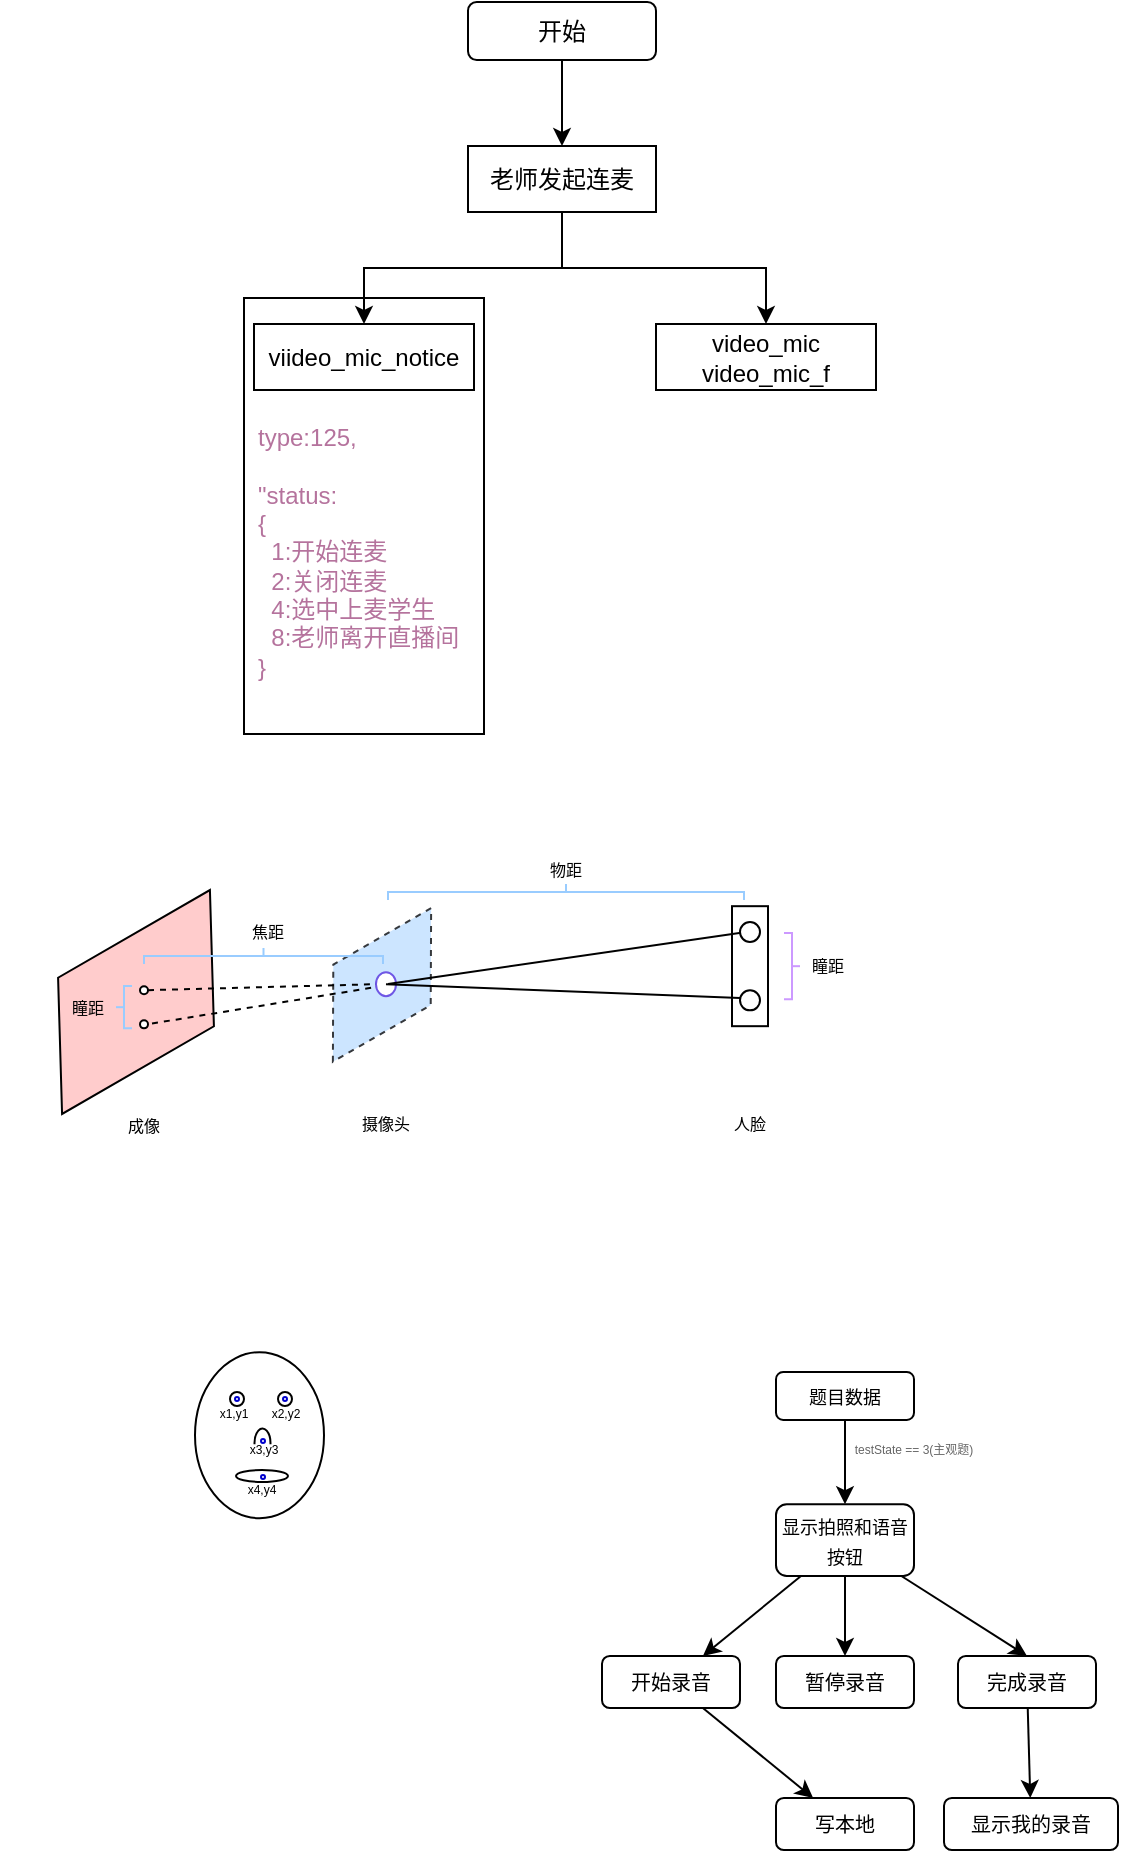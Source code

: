 <mxfile version="22.1.5" type="github">
  <diagram id="rG2bPAzRM2uypR8tDuPK" name="第 1 页">
    <mxGraphModel dx="746" dy="460" grid="0" gridSize="10" guides="1" tooltips="1" connect="1" arrows="1" fold="1" page="1" pageScale="1" pageWidth="827" pageHeight="1169" math="0" shadow="0">
      <root>
        <mxCell id="0" />
        <mxCell id="1" parent="0" />
        <mxCell id="AOaNKjkjyzzFQx9d7E9n-30" value="" style="rounded=0;whiteSpace=wrap;html=1;" parent="1" vertex="1">
          <mxGeometry x="464" y="511.09" width="18" height="60" as="geometry" />
        </mxCell>
        <mxCell id="QwRjlPLp69RYTndlWx4V-12" value="" style="rounded=0;whiteSpace=wrap;html=1;labelBackgroundColor=#FFFFFF;" parent="1" vertex="1">
          <mxGeometry x="220" y="207" width="120" height="218" as="geometry" />
        </mxCell>
        <mxCell id="QwRjlPLp69RYTndlWx4V-9" value="" style="edgeStyle=orthogonalEdgeStyle;rounded=0;orthogonalLoop=1;jettySize=auto;html=1;" parent="1" source="QwRjlPLp69RYTndlWx4V-2" target="QwRjlPLp69RYTndlWx4V-3" edge="1">
          <mxGeometry relative="1" as="geometry" />
        </mxCell>
        <mxCell id="QwRjlPLp69RYTndlWx4V-2" value="开始" style="rounded=1;whiteSpace=wrap;html=1;" parent="1" vertex="1">
          <mxGeometry x="332" y="59" width="94" height="29" as="geometry" />
        </mxCell>
        <mxCell id="QwRjlPLp69RYTndlWx4V-10" style="edgeStyle=orthogonalEdgeStyle;rounded=0;orthogonalLoop=1;jettySize=auto;html=1;" parent="1" source="QwRjlPLp69RYTndlWx4V-3" target="QwRjlPLp69RYTndlWx4V-7" edge="1">
          <mxGeometry relative="1" as="geometry" />
        </mxCell>
        <mxCell id="QwRjlPLp69RYTndlWx4V-11" style="edgeStyle=orthogonalEdgeStyle;rounded=0;orthogonalLoop=1;jettySize=auto;html=1;" parent="1" source="QwRjlPLp69RYTndlWx4V-3" target="QwRjlPLp69RYTndlWx4V-8" edge="1">
          <mxGeometry relative="1" as="geometry" />
        </mxCell>
        <mxCell id="QwRjlPLp69RYTndlWx4V-3" value="老师发起连麦" style="rounded=0;whiteSpace=wrap;html=1;" parent="1" vertex="1">
          <mxGeometry x="332" y="131" width="94" height="33" as="geometry" />
        </mxCell>
        <mxCell id="QwRjlPLp69RYTndlWx4V-7" value="viideo_mic_notice" style="rounded=0;whiteSpace=wrap;html=1;" parent="1" vertex="1">
          <mxGeometry x="225" y="220" width="110" height="33" as="geometry" />
        </mxCell>
        <mxCell id="QwRjlPLp69RYTndlWx4V-8" value="video_mic&lt;br&gt;video_mic_f" style="rounded=0;whiteSpace=wrap;html=1;" parent="1" vertex="1">
          <mxGeometry x="426" y="220" width="110" height="33" as="geometry" />
        </mxCell>
        <mxCell id="QwRjlPLp69RYTndlWx4V-14" value="&lt;div&gt;&lt;font color=&quot;#b5739d&quot;&gt;type:125,&amp;nbsp;&lt;/font&gt;&lt;/div&gt;&lt;div&gt;&lt;font color=&quot;#b5739d&quot;&gt;&amp;nbsp;&lt;/font&gt;&lt;/div&gt;&lt;div&gt;&lt;font color=&quot;#b5739d&quot;&gt;&quot;status:&lt;/font&gt;&lt;/div&gt;&lt;div&gt;&lt;font color=&quot;#b5739d&quot;&gt;{&lt;/font&gt;&lt;/div&gt;&lt;div&gt;&lt;font color=&quot;#b5739d&quot;&gt;&amp;nbsp; 1:开始连麦&lt;/font&gt;&lt;/div&gt;&lt;div&gt;&lt;font color=&quot;#b5739d&quot;&gt;&amp;nbsp; 2:关闭连麦&lt;/font&gt;&lt;/div&gt;&lt;div&gt;&lt;font color=&quot;#b5739d&quot;&gt;&amp;nbsp; 4:选中上麦学生&lt;/font&gt;&lt;/div&gt;&lt;div&gt;&lt;font color=&quot;#b5739d&quot;&gt;&amp;nbsp; 8:老师离开直播间&lt;/font&gt;&lt;/div&gt;&lt;div&gt;&lt;font color=&quot;#b5739d&quot;&gt;}&lt;/font&gt;&lt;/div&gt;" style="text;html=1;strokeColor=none;fillColor=none;align=left;verticalAlign=middle;whiteSpace=wrap;rounded=0;labelBackgroundColor=#FFFFFF;" parent="1" vertex="1">
          <mxGeometry x="225" y="257" width="107" height="154" as="geometry" />
        </mxCell>
        <mxCell id="AOaNKjkjyzzFQx9d7E9n-1" value="" style="shape=parallelogram;perimeter=parallelogramPerimeter;whiteSpace=wrap;html=1;fixedSize=1;rotation=-30;size=32.333;fillColor=#ffcccc;strokeColor=default;" parent="1" vertex="1">
          <mxGeometry x="106" y="529" width="120" height="60" as="geometry" />
        </mxCell>
        <mxCell id="AOaNKjkjyzzFQx9d7E9n-2" value="" style="shape=parallelogram;perimeter=parallelogramPerimeter;whiteSpace=wrap;html=1;fixedSize=1;rotation=-30;size=24.45;fillColor=#cce5ff;strokeColor=#36393d;dashed=1;" parent="1" vertex="1">
          <mxGeometry x="248.54" y="529.48" width="80.93" height="41.93" as="geometry" />
        </mxCell>
        <mxCell id="AOaNKjkjyzzFQx9d7E9n-11" value="" style="endArrow=none;dashed=1;html=1;rounded=0;endFill=0;startArrow=none;startFill=0;exitX=1;exitY=0;exitDx=0;exitDy=0;entryX=0;entryY=0.5;entryDx=0;entryDy=0;" parent="1" edge="1">
          <mxGeometry width="50" height="50" relative="1" as="geometry">
            <mxPoint x="174.004" y="569.766" as="sourcePoint" />
            <mxPoint x="288.59" y="551.09" as="targetPoint" />
          </mxGeometry>
        </mxCell>
        <mxCell id="AOaNKjkjyzzFQx9d7E9n-14" value="" style="ellipse;whiteSpace=wrap;html=1;strokeColor=#6f57e5;" parent="1" vertex="1">
          <mxGeometry x="286" y="544.09" width="10" height="12" as="geometry" />
        </mxCell>
        <mxCell id="AOaNKjkjyzzFQx9d7E9n-15" value="" style="rounded=0;orthogonalLoop=1;jettySize=auto;html=1;endArrow=none;endFill=0;exitX=1;exitY=0.5;exitDx=0;exitDy=0;" parent="1" edge="1">
          <mxGeometry relative="1" as="geometry">
            <mxPoint x="478" y="523" as="sourcePoint" />
            <mxPoint x="292" y="550" as="targetPoint" />
            <Array as="points" />
          </mxGeometry>
        </mxCell>
        <mxCell id="AOaNKjkjyzzFQx9d7E9n-21" value="摄像头" style="text;html=1;strokeColor=none;fillColor=none;align=center;verticalAlign=middle;whiteSpace=wrap;rounded=0;fontSize=8;" parent="1" vertex="1">
          <mxGeometry x="261" y="605" width="60" height="30" as="geometry" />
        </mxCell>
        <mxCell id="AOaNKjkjyzzFQx9d7E9n-22" value="&lt;font style=&quot;font-size: 8px;&quot;&gt;成像&lt;/font&gt;" style="text;html=1;strokeColor=none;fillColor=none;align=center;verticalAlign=middle;whiteSpace=wrap;rounded=0;" parent="1" vertex="1">
          <mxGeometry x="140" y="605" width="60" height="30" as="geometry" />
        </mxCell>
        <mxCell id="AOaNKjkjyzzFQx9d7E9n-24" value="" style="ellipse;whiteSpace=wrap;html=1;aspect=fixed;" parent="1" vertex="1">
          <mxGeometry x="468" y="519" width="10" height="10" as="geometry" />
        </mxCell>
        <mxCell id="AOaNKjkjyzzFQx9d7E9n-25" value="" style="ellipse;whiteSpace=wrap;html=1;aspect=fixed;" parent="1" vertex="1">
          <mxGeometry x="468" y="553.18" width="10" height="10" as="geometry" />
        </mxCell>
        <mxCell id="AOaNKjkjyzzFQx9d7E9n-31" value="" style="ellipse;whiteSpace=wrap;html=1;aspect=fixed;" parent="1" vertex="1">
          <mxGeometry x="168" y="568.18" width="4" height="4" as="geometry" />
        </mxCell>
        <mxCell id="AOaNKjkjyzzFQx9d7E9n-36" value="" style="endArrow=none;dashed=1;html=1;rounded=0;endFill=0;startArrow=none;startFill=0;exitX=1;exitY=0.5;exitDx=0;exitDy=0;entryX=0;entryY=0.5;entryDx=0;entryDy=0;" parent="1" source="AOaNKjkjyzzFQx9d7E9n-33" target="AOaNKjkjyzzFQx9d7E9n-14" edge="1">
          <mxGeometry width="50" height="50" relative="1" as="geometry">
            <mxPoint x="184.004" y="579.766" as="sourcePoint" />
            <mxPoint x="298.59" y="561.09" as="targetPoint" />
          </mxGeometry>
        </mxCell>
        <mxCell id="AOaNKjkjyzzFQx9d7E9n-33" value="" style="ellipse;whiteSpace=wrap;html=1;aspect=fixed;" parent="1" vertex="1">
          <mxGeometry x="168" y="551.09" width="4" height="4" as="geometry" />
        </mxCell>
        <mxCell id="AOaNKjkjyzzFQx9d7E9n-39" value="" style="strokeWidth=1;html=1;shape=mxgraph.flowchart.annotation_2;align=left;labelPosition=right;pointerEvents=1;rotation=90;fillColor=default;strokeColor=#99CCFF;" parent="1" vertex="1">
          <mxGeometry x="225.75" y="476.25" width="8" height="119.5" as="geometry" />
        </mxCell>
        <mxCell id="AOaNKjkjyzzFQx9d7E9n-37" value="" style="rounded=0;orthogonalLoop=1;jettySize=auto;html=1;endArrow=none;endFill=0;entryX=0;entryY=0.5;entryDx=0;entryDy=0;" parent="1" edge="1">
          <mxGeometry relative="1" as="geometry">
            <mxPoint x="468" y="557" as="sourcePoint" />
            <mxPoint x="291.0" y="550.09" as="targetPoint" />
            <Array as="points" />
          </mxGeometry>
        </mxCell>
        <mxCell id="AOaNKjkjyzzFQx9d7E9n-40" value="焦距" style="text;html=1;strokeColor=none;fillColor=none;align=center;verticalAlign=middle;whiteSpace=wrap;rounded=0;fontSize=8;" parent="1" vertex="1">
          <mxGeometry x="202" y="509" width="60" height="30" as="geometry" />
        </mxCell>
        <mxCell id="AOaNKjkjyzzFQx9d7E9n-41" value="" style="strokeWidth=1;html=1;shape=mxgraph.flowchart.annotation_2;align=left;labelPosition=right;pointerEvents=1;rotation=90;fillColor=default;strokeColor=#99CCFF;" parent="1" vertex="1">
          <mxGeometry x="377" y="415" width="8" height="178" as="geometry" />
        </mxCell>
        <mxCell id="AOaNKjkjyzzFQx9d7E9n-42" value="物距" style="text;html=1;strokeColor=none;fillColor=none;align=center;verticalAlign=middle;whiteSpace=wrap;rounded=0;fontSize=8;" parent="1" vertex="1">
          <mxGeometry x="351" y="478" width="60" height="30" as="geometry" />
        </mxCell>
        <mxCell id="AOaNKjkjyzzFQx9d7E9n-44" value="" style="strokeWidth=1;html=1;shape=mxgraph.flowchart.annotation_2;align=left;labelPosition=right;pointerEvents=1;rotation=-180;fillColor=default;strokeColor=#CC99FF;" parent="1" vertex="1">
          <mxGeometry x="490" y="524.5" width="8" height="33.18" as="geometry" />
        </mxCell>
        <mxCell id="AOaNKjkjyzzFQx9d7E9n-45" value="瞳距" style="text;html=1;strokeColor=none;fillColor=none;align=center;verticalAlign=middle;whiteSpace=wrap;rounded=0;fontSize=8;" parent="1" vertex="1">
          <mxGeometry x="482" y="526.09" width="60" height="30" as="geometry" />
        </mxCell>
        <mxCell id="AOaNKjkjyzzFQx9d7E9n-46" value="人脸" style="text;html=1;strokeColor=none;fillColor=none;align=center;verticalAlign=middle;whiteSpace=wrap;rounded=0;fontSize=8;" parent="1" vertex="1">
          <mxGeometry x="443" y="605" width="60" height="30" as="geometry" />
        </mxCell>
        <mxCell id="AOaNKjkjyzzFQx9d7E9n-51" value="瞳距" style="text;html=1;strokeColor=none;fillColor=none;align=center;verticalAlign=middle;whiteSpace=wrap;rounded=0;fontSize=8;" parent="1" vertex="1">
          <mxGeometry x="112" y="546.59" width="60" height="30" as="geometry" />
        </mxCell>
        <mxCell id="AOaNKjkjyzzFQx9d7E9n-50" value="" style="strokeWidth=1;html=1;shape=mxgraph.flowchart.annotation_2;align=left;labelPosition=right;pointerEvents=1;rotation=0;strokeColor=#99CCFF;" parent="1" vertex="1">
          <mxGeometry x="156" y="551" width="8" height="21.18" as="geometry" />
        </mxCell>
        <mxCell id="AOaNKjkjyzzFQx9d7E9n-55" value="" style="ellipse;whiteSpace=wrap;html=1;" parent="1" vertex="1">
          <mxGeometry x="195.5" y="734.12" width="64.5" height="83" as="geometry" />
        </mxCell>
        <mxCell id="AOaNKjkjyzzFQx9d7E9n-58" value="" style="ellipse;whiteSpace=wrap;html=1;aspect=fixed;fillColor=none;" parent="1" vertex="1">
          <mxGeometry x="213" y="754" width="7" height="7" as="geometry" />
        </mxCell>
        <mxCell id="AOaNKjkjyzzFQx9d7E9n-60" value="" style="ellipse;whiteSpace=wrap;html=1;aspect=fixed;fillColor=none;" parent="1" vertex="1">
          <mxGeometry x="237" y="754" width="7" height="7" as="geometry" />
        </mxCell>
        <mxCell id="AOaNKjkjyzzFQx9d7E9n-61" value="" style="verticalLabelPosition=bottom;verticalAlign=top;html=1;shape=mxgraph.basic.arc;startAngle=0.49;endAngle=0.011;rotation=90;" parent="1" vertex="1">
          <mxGeometry x="221.87" y="775.62" width="14.75" height="8" as="geometry" />
        </mxCell>
        <mxCell id="AOaNKjkjyzzFQx9d7E9n-63" value="" style="ellipse;whiteSpace=wrap;html=1;" parent="1" vertex="1">
          <mxGeometry x="216" y="793" width="26" height="6" as="geometry" />
        </mxCell>
        <mxCell id="AOaNKjkjyzzFQx9d7E9n-65" value="" style="ellipse;whiteSpace=wrap;html=1;aspect=fixed;fillColor=none;strokeColor=#0000CC;strokeWidth=2;" parent="1" vertex="1">
          <mxGeometry x="229" y="796" width="1" height="1" as="geometry" />
        </mxCell>
        <mxCell id="AOaNKjkjyzzFQx9d7E9n-68" value="" style="ellipse;whiteSpace=wrap;html=1;aspect=fixed;fillColor=none;strokeColor=#0000CC;strokeWidth=2;" parent="1" vertex="1">
          <mxGeometry x="229" y="778" width="1" height="1" as="geometry" />
        </mxCell>
        <mxCell id="AOaNKjkjyzzFQx9d7E9n-69" value="" style="ellipse;whiteSpace=wrap;html=1;aspect=fixed;fillColor=none;strokeColor=#0000CC;strokeWidth=2;" parent="1" vertex="1">
          <mxGeometry x="240" y="757" width="1" height="1" as="geometry" />
        </mxCell>
        <mxCell id="AOaNKjkjyzzFQx9d7E9n-70" value="" style="ellipse;whiteSpace=wrap;html=1;aspect=fixed;fillColor=none;strokeColor=#0000CC;strokeWidth=2;" parent="1" vertex="1">
          <mxGeometry x="216" y="757" width="1" height="1" as="geometry" />
        </mxCell>
        <mxCell id="AOaNKjkjyzzFQx9d7E9n-71" value="x1,y1" style="text;html=1;strokeColor=none;fillColor=none;align=center;verticalAlign=middle;whiteSpace=wrap;rounded=0;fontSize=6;" parent="1" vertex="1">
          <mxGeometry x="202" y="758" width="26" height="14" as="geometry" />
        </mxCell>
        <mxCell id="AOaNKjkjyzzFQx9d7E9n-72" value="x2,y2" style="text;html=1;strokeColor=none;fillColor=none;align=center;verticalAlign=middle;whiteSpace=wrap;rounded=0;fontSize=6;" parent="1" vertex="1">
          <mxGeometry x="227.5" y="758" width="26" height="14" as="geometry" />
        </mxCell>
        <mxCell id="AOaNKjkjyzzFQx9d7E9n-73" value="x3,y3" style="text;html=1;strokeColor=none;fillColor=none;align=center;verticalAlign=middle;whiteSpace=wrap;rounded=0;fontSize=6;" parent="1" vertex="1">
          <mxGeometry x="217" y="776.12" width="26" height="14" as="geometry" />
        </mxCell>
        <mxCell id="AOaNKjkjyzzFQx9d7E9n-74" value="x4,y4" style="text;html=1;strokeColor=none;fillColor=none;align=center;verticalAlign=middle;whiteSpace=wrap;rounded=0;fontSize=6;" parent="1" vertex="1">
          <mxGeometry x="216" y="796.12" width="26" height="14" as="geometry" />
        </mxCell>
        <mxCell id="UOp2ALvOVjHaHHQ98OeW-10" style="edgeStyle=orthogonalEdgeStyle;rounded=0;orthogonalLoop=1;jettySize=auto;html=1;" edge="1" parent="1" source="UOp2ALvOVjHaHHQ98OeW-1" target="UOp2ALvOVjHaHHQ98OeW-2">
          <mxGeometry relative="1" as="geometry" />
        </mxCell>
        <mxCell id="UOp2ALvOVjHaHHQ98OeW-1" value="&lt;font style=&quot;font-size: 9px;&quot;&gt;题目数据&lt;/font&gt;" style="rounded=1;whiteSpace=wrap;html=1;" vertex="1" parent="1">
          <mxGeometry x="486" y="744" width="69" height="24" as="geometry" />
        </mxCell>
        <mxCell id="UOp2ALvOVjHaHHQ98OeW-11" style="rounded=0;orthogonalLoop=1;jettySize=auto;html=1;" edge="1" parent="1" source="UOp2ALvOVjHaHHQ98OeW-2" target="UOp2ALvOVjHaHHQ98OeW-5">
          <mxGeometry relative="1" as="geometry" />
        </mxCell>
        <mxCell id="UOp2ALvOVjHaHHQ98OeW-2" value="&lt;font style=&quot;font-size: 9px;&quot;&gt;显示拍照和语音按钮&lt;/font&gt;" style="rounded=1;whiteSpace=wrap;html=1;" vertex="1" parent="1">
          <mxGeometry x="486" y="810.12" width="69" height="35.88" as="geometry" />
        </mxCell>
        <mxCell id="UOp2ALvOVjHaHHQ98OeW-3" value="&lt;font color=&quot;#666666&quot; style=&quot;font-size: 6px;&quot;&gt;testState == 3(主观题)&lt;/font&gt;" style="text;html=1;strokeColor=none;fillColor=none;align=center;verticalAlign=middle;whiteSpace=wrap;rounded=0;" vertex="1" parent="1">
          <mxGeometry x="508" y="766.12" width="94" height="30" as="geometry" />
        </mxCell>
        <mxCell id="UOp2ALvOVjHaHHQ98OeW-8" style="rounded=0;orthogonalLoop=1;jettySize=auto;html=1;" edge="1" parent="1" source="UOp2ALvOVjHaHHQ98OeW-4" target="UOp2ALvOVjHaHHQ98OeW-7">
          <mxGeometry relative="1" as="geometry" />
        </mxCell>
        <mxCell id="UOp2ALvOVjHaHHQ98OeW-4" value="&lt;font size=&quot;1&quot;&gt;开始录音&lt;/font&gt;" style="rounded=1;whiteSpace=wrap;html=1;" vertex="1" parent="1">
          <mxGeometry x="399" y="886" width="69" height="26" as="geometry" />
        </mxCell>
        <mxCell id="UOp2ALvOVjHaHHQ98OeW-5" value="&lt;font size=&quot;1&quot;&gt;暂停录音&lt;/font&gt;" style="rounded=1;whiteSpace=wrap;html=1;" vertex="1" parent="1">
          <mxGeometry x="486" y="886" width="69" height="26" as="geometry" />
        </mxCell>
        <mxCell id="UOp2ALvOVjHaHHQ98OeW-17" style="rounded=0;orthogonalLoop=1;jettySize=auto;html=1;" edge="1" parent="1" source="UOp2ALvOVjHaHHQ98OeW-6" target="UOp2ALvOVjHaHHQ98OeW-16">
          <mxGeometry relative="1" as="geometry" />
        </mxCell>
        <mxCell id="UOp2ALvOVjHaHHQ98OeW-6" value="&lt;font size=&quot;1&quot;&gt;完成录音&lt;/font&gt;" style="rounded=1;whiteSpace=wrap;html=1;" vertex="1" parent="1">
          <mxGeometry x="577" y="886" width="69" height="26" as="geometry" />
        </mxCell>
        <mxCell id="UOp2ALvOVjHaHHQ98OeW-7" value="&lt;font size=&quot;1&quot;&gt;写本地&lt;/font&gt;" style="rounded=1;whiteSpace=wrap;html=1;" vertex="1" parent="1">
          <mxGeometry x="486" y="957" width="69" height="26" as="geometry" />
        </mxCell>
        <mxCell id="UOp2ALvOVjHaHHQ98OeW-13" value="" style="endArrow=classic;html=1;rounded=0;" edge="1" parent="1" source="UOp2ALvOVjHaHHQ98OeW-2" target="UOp2ALvOVjHaHHQ98OeW-4">
          <mxGeometry width="50" height="50" relative="1" as="geometry">
            <mxPoint x="419" y="856" as="sourcePoint" />
            <mxPoint x="469" y="806" as="targetPoint" />
          </mxGeometry>
        </mxCell>
        <mxCell id="UOp2ALvOVjHaHHQ98OeW-14" value="" style="endArrow=classic;html=1;rounded=0;entryX=0.5;entryY=0;entryDx=0;entryDy=0;" edge="1" parent="1" source="UOp2ALvOVjHaHHQ98OeW-2" target="UOp2ALvOVjHaHHQ98OeW-6">
          <mxGeometry width="50" height="50" relative="1" as="geometry">
            <mxPoint x="569" y="863" as="sourcePoint" />
            <mxPoint x="619" y="813" as="targetPoint" />
          </mxGeometry>
        </mxCell>
        <mxCell id="UOp2ALvOVjHaHHQ98OeW-16" value="&lt;font size=&quot;1&quot;&gt;显示我的录音&lt;/font&gt;" style="rounded=1;whiteSpace=wrap;html=1;" vertex="1" parent="1">
          <mxGeometry x="570" y="957" width="87" height="26" as="geometry" />
        </mxCell>
      </root>
    </mxGraphModel>
  </diagram>
</mxfile>
